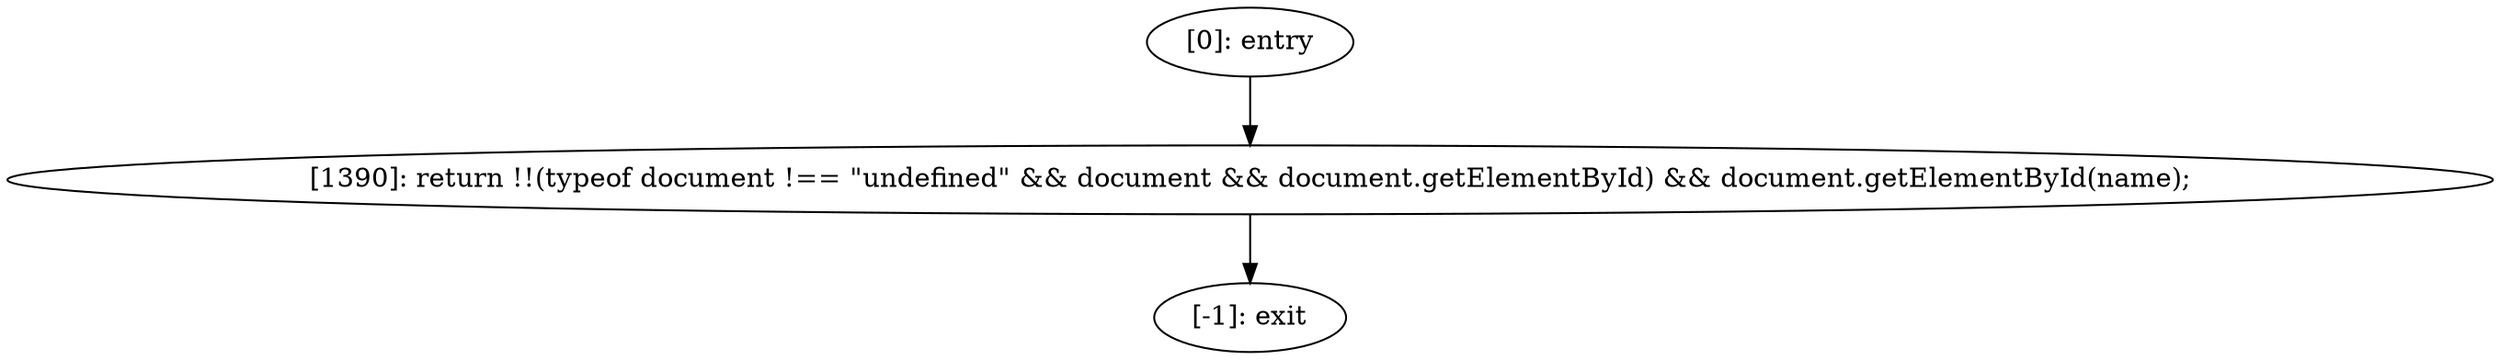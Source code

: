 digraph {
"0" [label="[1390]: return !!(typeof document !== \"undefined\" && document && document.getElementById) && document.getElementById(name);\n"] 
"1" [label="[-1]: exit"] 
"2" [label="[0]: entry"] 
"0" -> "1" [label=""] 
"2" -> "0" [label=""] 
}
